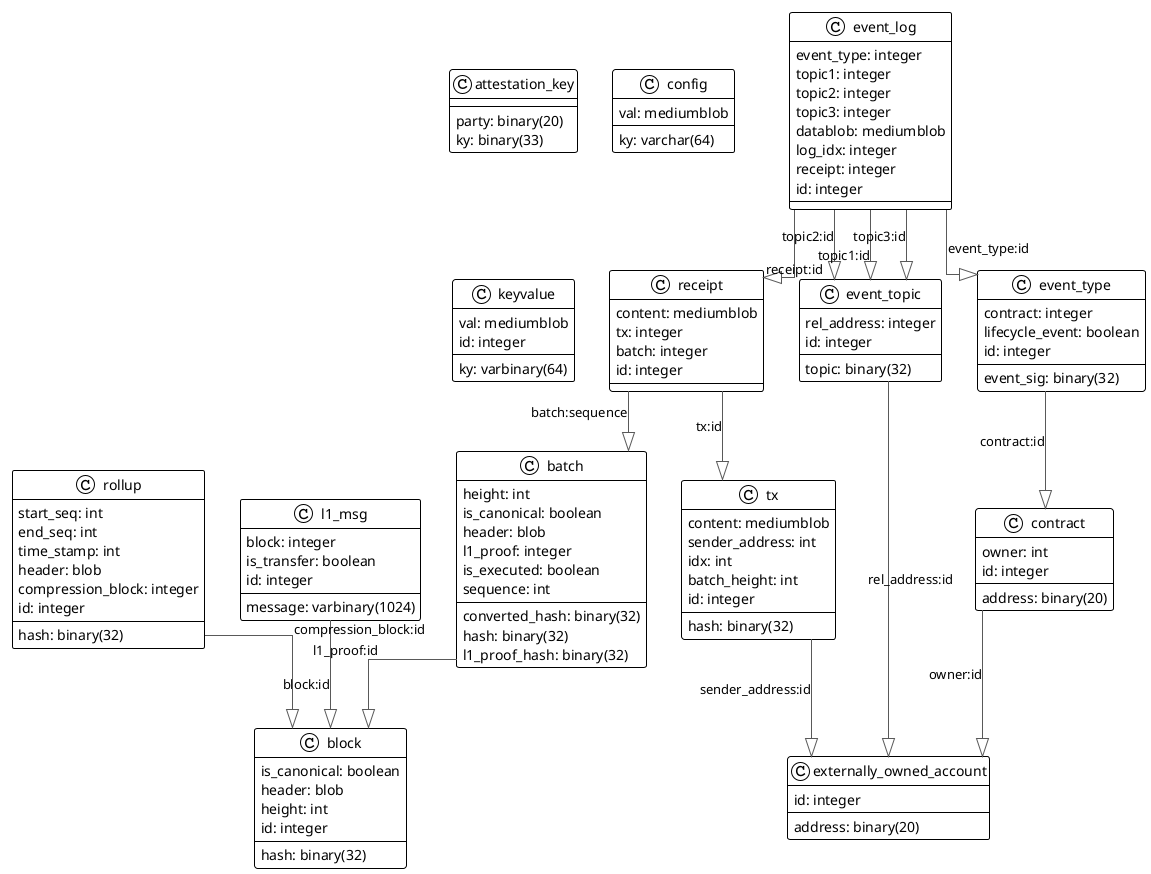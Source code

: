@startuml

!theme plain
top to bottom direction
skinparam linetype ortho

class attestation_key {
   party: binary(20)
   ky: binary(33)
}
class batch {
   converted_hash: binary(32)
   hash: binary(32)
   height: int
   is_canonical: boolean
   header: blob
   l1_proof_hash: binary(32)
   l1_proof: integer
   is_executed: boolean
   sequence: int
}
class block {
   hash: binary(32)
   is_canonical: boolean
   header: blob
   height: int
   id: integer
}
class config {
   val: mediumblob
   ky: varchar(64)
}
class contract {
   address: binary(20)
   owner: int
   id: integer
}
class event_log {
   event_type: integer
   topic1: integer
   topic2: integer
   topic3: integer
   datablob: mediumblob
   log_idx: integer
   receipt: integer
   id: integer
}
class event_topic {
   topic: binary(32)
   rel_address: integer
   id: integer
}
class event_type {
   contract: integer
   event_sig: binary(32)
   lifecycle_event: boolean
   id: integer
}
class externally_owned_account {
   address: binary(20)
   id: integer
}
class keyvalue {
   ky: varbinary(64)
   val: mediumblob
   id: integer
}
class l1_msg {
   message: varbinary(1024)
   block: integer
   is_transfer: boolean
   id: integer
}
class receipt {
   content: mediumblob
   tx: integer
   batch: integer
   id: integer
}
class rollup {
   hash: binary(32)
   start_seq: int
   end_seq: int
   time_stamp: int
   header: blob
   compression_block: integer
   id: integer
}
class tx {
   hash: binary(32)
   content: mediumblob
   sender_address: int
   idx: int
   batch_height: int
   id: integer
}

batch                     -[#595959,plain]-^  block                    : "l1_proof:id"
contract                  -[#595959,plain]-^  externally_owned_account : "owner:id"
event_log                 -[#595959,plain]-^  event_topic              : "topic2:id"
event_log                 -[#595959,plain]-^  event_topic              : "topic1:id"
event_log                 -[#595959,plain]-^  event_topic              : "topic3:id"
event_log                 -[#595959,plain]-^  event_type               : "event_type:id"
event_log                 -[#595959,plain]-^  receipt                  : "receipt:id"
event_topic               -[#595959,plain]-^  externally_owned_account : "rel_address:id"
event_type                -[#595959,plain]-^  contract                 : "contract:id"
l1_msg                    -[#595959,plain]-^  block                    : "block:id"
receipt                   -[#595959,plain]-^  batch                    : "batch:sequence"
receipt                   -[#595959,plain]-^  tx                       : "tx:id"
rollup                    -[#595959,plain]-^  block                    : "compression_block:id"
tx                        -[#595959,plain]-^  externally_owned_account : "sender_address:id"
@enduml
